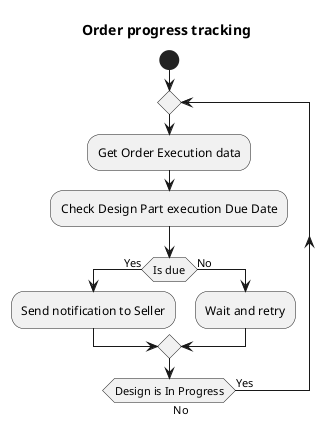 @startuml

title Order progress tracking

start

repeat
  :Get Order Execution data;
  :Check Design Part execution Due Date;
  if (Is due) then (Yes)
    :Send notification to Seller;
  else (No)
    :Wait and retry;
  endif
repeat while (Design is In Progress) is (Yes) not (No)

@enduml